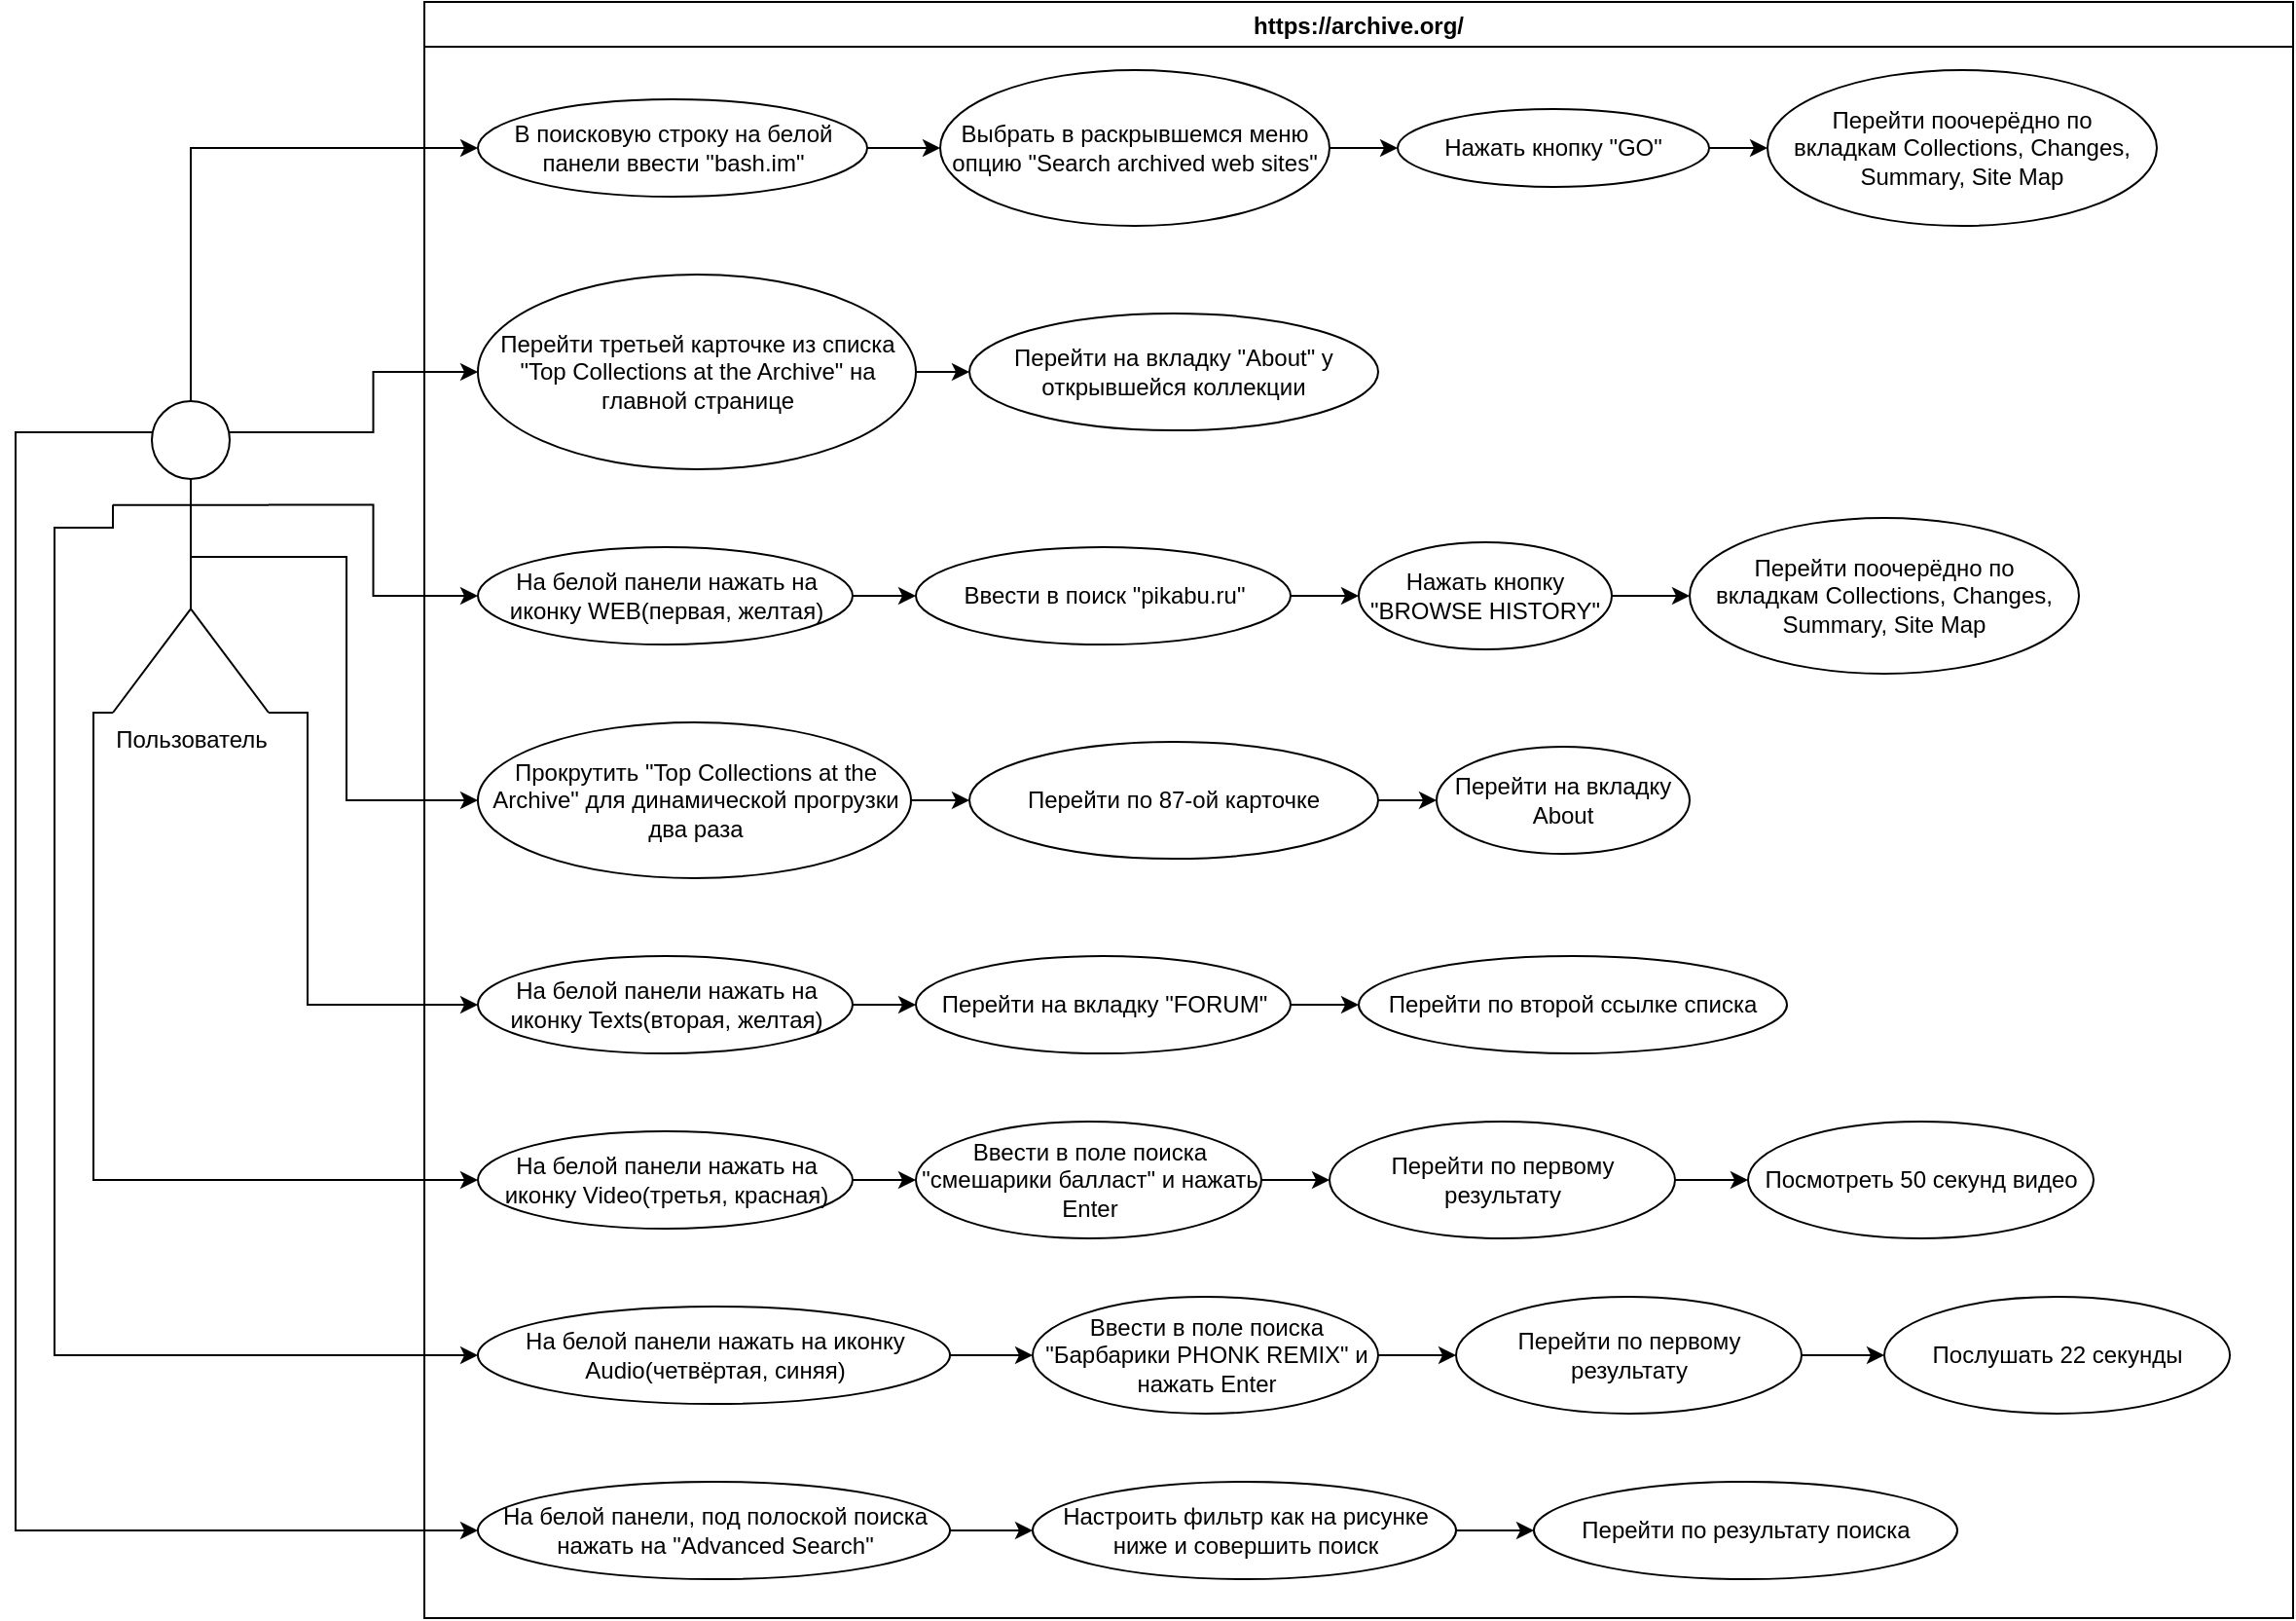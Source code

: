 <mxfile version="15.2.9" type="device"><diagram id="Wn-v4-v_hba6ElCohYSh" name="Page-1"><mxGraphModel dx="3043" dy="964" grid="1" gridSize="10" guides="1" tooltips="1" connect="1" arrows="1" fold="1" page="1" pageScale="1" pageWidth="827" pageHeight="1169" math="0" shadow="0"><root><mxCell id="0"/><mxCell id="1" parent="0"/><mxCell id="6ITn-v3VotlJFHBHicxQ-9" value=" https://archive.org/ " style="swimlane;" parent="1" vertex="1"><mxGeometry x="200" y="30" width="960" height="830" as="geometry"><mxRectangle x="350" y="210" width="150" height="23" as="alternateBounds"/></mxGeometry></mxCell><mxCell id="6ITn-v3VotlJFHBHicxQ-13" style="edgeStyle=orthogonalEdgeStyle;rounded=0;orthogonalLoop=1;jettySize=auto;html=1;entryX=0;entryY=0.5;entryDx=0;entryDy=0;endArrow=none;endFill=0;" parent="6ITn-v3VotlJFHBHicxQ-9" edge="1"><mxGeometry relative="1" as="geometry"><mxPoint x="180" y="95" as="sourcePoint"/></mxGeometry></mxCell><mxCell id="6ITn-v3VotlJFHBHicxQ-16" style="edgeStyle=orthogonalEdgeStyle;rounded=0;orthogonalLoop=1;jettySize=auto;html=1;entryX=0;entryY=0.5;entryDx=0;entryDy=0;endArrow=none;endFill=0;" parent="6ITn-v3VotlJFHBHicxQ-9" edge="1"><mxGeometry relative="1" as="geometry"><mxPoint x="100" y="120" as="sourcePoint"/></mxGeometry></mxCell><mxCell id="6ITn-v3VotlJFHBHicxQ-14" style="edgeStyle=orthogonalEdgeStyle;rounded=0;orthogonalLoop=1;jettySize=auto;html=1;entryX=0;entryY=0.5;entryDx=0;entryDy=0;endArrow=none;endFill=0;" parent="6ITn-v3VotlJFHBHicxQ-9" edge="1"><mxGeometry relative="1" as="geometry"><mxPoint x="374" y="95" as="sourcePoint"/></mxGeometry></mxCell><mxCell id="6ITn-v3VotlJFHBHicxQ-18" style="edgeStyle=orthogonalEdgeStyle;rounded=0;orthogonalLoop=1;jettySize=auto;html=1;entryX=0;entryY=0.5;entryDx=0;entryDy=0;endArrow=none;endFill=0;" parent="6ITn-v3VotlJFHBHicxQ-9" edge="1"><mxGeometry relative="1" as="geometry"><mxPoint x="400" y="175" as="targetPoint"/></mxGeometry></mxCell><mxCell id="6ITn-v3VotlJFHBHicxQ-21" style="edgeStyle=orthogonalEdgeStyle;rounded=0;orthogonalLoop=1;jettySize=auto;html=1;entryX=0;entryY=0.5;entryDx=0;entryDy=0;endArrow=none;endFill=0;" parent="6ITn-v3VotlJFHBHicxQ-9" edge="1"><mxGeometry relative="1" as="geometry"><mxPoint x="190" y="255" as="sourcePoint"/></mxGeometry></mxCell><mxCell id="6ITn-v3VotlJFHBHicxQ-23" style="edgeStyle=orthogonalEdgeStyle;rounded=0;orthogonalLoop=1;jettySize=auto;html=1;entryX=0;entryY=0.5;entryDx=0;entryDy=0;endArrow=none;endFill=0;" parent="6ITn-v3VotlJFHBHicxQ-9" edge="1"><mxGeometry relative="1" as="geometry"><mxPoint x="390" y="255" as="sourcePoint"/></mxGeometry></mxCell><mxCell id="6ITn-v3VotlJFHBHicxQ-25" style="edgeStyle=orthogonalEdgeStyle;rounded=0;orthogonalLoop=1;jettySize=auto;html=1;entryX=0;entryY=0.5;entryDx=0;entryDy=0;endArrow=none;endFill=0;" parent="6ITn-v3VotlJFHBHicxQ-9" edge="1"><mxGeometry relative="1" as="geometry"><mxPoint x="630" y="255" as="sourcePoint"/></mxGeometry></mxCell><mxCell id="6ITn-v3VotlJFHBHicxQ-40" style="edgeStyle=orthogonalEdgeStyle;rounded=0;orthogonalLoop=1;jettySize=auto;html=1;entryX=0;entryY=0.5;entryDx=0;entryDy=0;endArrow=none;endFill=0;" parent="6ITn-v3VotlJFHBHicxQ-9" edge="1"><mxGeometry relative="1" as="geometry"><mxPoint x="185" y="395" as="sourcePoint"/></mxGeometry></mxCell><mxCell id="6ITn-v3VotlJFHBHicxQ-41" style="edgeStyle=orthogonalEdgeStyle;rounded=0;orthogonalLoop=1;jettySize=auto;html=1;entryX=0;entryY=0.5;entryDx=0;entryDy=0;endArrow=none;endFill=0;" parent="6ITn-v3VotlJFHBHicxQ-9" edge="1"><mxGeometry relative="1" as="geometry"><mxPoint x="403" y="395" as="sourcePoint"/></mxGeometry></mxCell><mxCell id="6ITn-v3VotlJFHBHicxQ-42" style="edgeStyle=orthogonalEdgeStyle;rounded=0;orthogonalLoop=1;jettySize=auto;html=1;entryX=0;entryY=0.5;entryDx=0;entryDy=0;endArrow=none;endFill=0;" parent="6ITn-v3VotlJFHBHicxQ-9" edge="1"><mxGeometry relative="1" as="geometry"><mxPoint x="590" y="395" as="sourcePoint"/></mxGeometry></mxCell><mxCell id="XeiENt-82pEicAUV-Hx2-12" style="edgeStyle=orthogonalEdgeStyle;rounded=0;orthogonalLoop=1;jettySize=auto;html=1;exitX=1;exitY=0.5;exitDx=0;exitDy=0;entryX=0;entryY=0.5;entryDx=0;entryDy=0;" parent="6ITn-v3VotlJFHBHicxQ-9" source="6ITn-v3VotlJFHBHicxQ-31" target="XeiENt-82pEicAUV-Hx2-9" edge="1"><mxGeometry relative="1" as="geometry"/></mxCell><mxCell id="6ITn-v3VotlJFHBHicxQ-31" value="Перейти третьей карточке из списка &quot;Top Collections at the Archive&quot; на главной странице" style="ellipse;whiteSpace=wrap;html=1;" parent="6ITn-v3VotlJFHBHicxQ-9" vertex="1"><mxGeometry x="27.5" y="140" width="225" height="100" as="geometry"/></mxCell><mxCell id="SmIEBjO64NaW9ez2fPCW-3" style="edgeStyle=orthogonalEdgeStyle;rounded=0;orthogonalLoop=1;jettySize=auto;html=1;exitX=1;exitY=0.5;exitDx=0;exitDy=0;entryX=0;entryY=0.5;entryDx=0;entryDy=0;" parent="6ITn-v3VotlJFHBHicxQ-9" source="6ITn-v3VotlJFHBHicxQ-32" target="SmIEBjO64NaW9ez2fPCW-1" edge="1"><mxGeometry relative="1" as="geometry"/></mxCell><mxCell id="6ITn-v3VotlJFHBHicxQ-32" value="На белой панели нажать на иконку WEB(первая, желтая)" style="ellipse;whiteSpace=wrap;html=1;" parent="6ITn-v3VotlJFHBHicxQ-9" vertex="1"><mxGeometry x="27.5" y="280" width="192.5" height="50" as="geometry"/></mxCell><mxCell id="XeiENt-82pEicAUV-Hx2-5" style="edgeStyle=orthogonalEdgeStyle;rounded=0;orthogonalLoop=1;jettySize=auto;html=1;exitX=1;exitY=0.5;exitDx=0;exitDy=0;entryX=0;entryY=0.5;entryDx=0;entryDy=0;" parent="6ITn-v3VotlJFHBHicxQ-9" source="XeiENt-82pEicAUV-Hx2-1" target="XeiENt-82pEicAUV-Hx2-2" edge="1"><mxGeometry relative="1" as="geometry"/></mxCell><mxCell id="XeiENt-82pEicAUV-Hx2-1" value="В поисковую строку на белой панели ввести &quot;bash.im&quot;" style="ellipse;whiteSpace=wrap;html=1;" parent="6ITn-v3VotlJFHBHicxQ-9" vertex="1"><mxGeometry x="27.5" y="50" width="200" height="50" as="geometry"/></mxCell><mxCell id="XeiENt-82pEicAUV-Hx2-6" style="edgeStyle=orthogonalEdgeStyle;rounded=0;orthogonalLoop=1;jettySize=auto;html=1;exitX=1;exitY=0.5;exitDx=0;exitDy=0;entryX=0;entryY=0.5;entryDx=0;entryDy=0;" parent="6ITn-v3VotlJFHBHicxQ-9" source="XeiENt-82pEicAUV-Hx2-2" target="XeiENt-82pEicAUV-Hx2-3" edge="1"><mxGeometry relative="1" as="geometry"/></mxCell><mxCell id="XeiENt-82pEicAUV-Hx2-2" value="Выбрать в раскрывшемся меню опцию &quot;Search archived web sites&quot;" style="ellipse;whiteSpace=wrap;html=1;" parent="6ITn-v3VotlJFHBHicxQ-9" vertex="1"><mxGeometry x="265" y="35" width="200" height="80" as="geometry"/></mxCell><mxCell id="XeiENt-82pEicAUV-Hx2-7" style="edgeStyle=orthogonalEdgeStyle;rounded=0;orthogonalLoop=1;jettySize=auto;html=1;exitX=1;exitY=0.5;exitDx=0;exitDy=0;entryX=0;entryY=0.5;entryDx=0;entryDy=0;" parent="6ITn-v3VotlJFHBHicxQ-9" source="XeiENt-82pEicAUV-Hx2-3" target="XeiENt-82pEicAUV-Hx2-4" edge="1"><mxGeometry relative="1" as="geometry"/></mxCell><mxCell id="XeiENt-82pEicAUV-Hx2-3" value="Нажать кнопку &quot;GO&quot;" style="ellipse;whiteSpace=wrap;html=1;" parent="6ITn-v3VotlJFHBHicxQ-9" vertex="1"><mxGeometry x="500" y="55" width="160" height="40" as="geometry"/></mxCell><mxCell id="XeiENt-82pEicAUV-Hx2-4" value="Перейти поочерёдно по вкладкам&amp;nbsp;Collections, Changes, Summary, Site Map" style="ellipse;whiteSpace=wrap;html=1;" parent="6ITn-v3VotlJFHBHicxQ-9" vertex="1"><mxGeometry x="690" y="35" width="200" height="80" as="geometry"/></mxCell><mxCell id="XeiENt-82pEicAUV-Hx2-9" value="Перейти на вкладку &quot;About&quot; у открывшейся коллекции" style="ellipse;whiteSpace=wrap;html=1;" parent="6ITn-v3VotlJFHBHicxQ-9" vertex="1"><mxGeometry x="280" y="160" width="210" height="60" as="geometry"/></mxCell><mxCell id="SmIEBjO64NaW9ez2fPCW-4" style="edgeStyle=orthogonalEdgeStyle;rounded=0;orthogonalLoop=1;jettySize=auto;html=1;exitX=1;exitY=0.5;exitDx=0;exitDy=0;entryX=0;entryY=0.5;entryDx=0;entryDy=0;" parent="6ITn-v3VotlJFHBHicxQ-9" source="SmIEBjO64NaW9ez2fPCW-1" target="SmIEBjO64NaW9ez2fPCW-2" edge="1"><mxGeometry relative="1" as="geometry"/></mxCell><mxCell id="SmIEBjO64NaW9ez2fPCW-1" value="Ввести в поиск &quot;pikabu.ru&quot;" style="ellipse;whiteSpace=wrap;html=1;" parent="6ITn-v3VotlJFHBHicxQ-9" vertex="1"><mxGeometry x="252.5" y="280" width="192.5" height="50" as="geometry"/></mxCell><mxCell id="UjBm5ZYA1AHfPVeTHMmL-2" style="edgeStyle=orthogonalEdgeStyle;rounded=0;orthogonalLoop=1;jettySize=auto;html=1;exitX=1;exitY=0.5;exitDx=0;exitDy=0;entryX=0;entryY=0.5;entryDx=0;entryDy=0;" edge="1" parent="6ITn-v3VotlJFHBHicxQ-9" source="SmIEBjO64NaW9ez2fPCW-2" target="UjBm5ZYA1AHfPVeTHMmL-1"><mxGeometry relative="1" as="geometry"/></mxCell><mxCell id="SmIEBjO64NaW9ez2fPCW-2" value="Нажать кнопку &quot;BROWSE HISTORY&quot;" style="ellipse;whiteSpace=wrap;html=1;" parent="6ITn-v3VotlJFHBHicxQ-9" vertex="1"><mxGeometry x="480" y="277.5" width="130" height="55" as="geometry"/></mxCell><mxCell id="SmIEBjO64NaW9ez2fPCW-7" style="edgeStyle=orthogonalEdgeStyle;rounded=0;orthogonalLoop=1;jettySize=auto;html=1;exitX=1;exitY=0.5;exitDx=0;exitDy=0;entryX=0;entryY=0.5;entryDx=0;entryDy=0;" parent="6ITn-v3VotlJFHBHicxQ-9" source="SmIEBjO64NaW9ez2fPCW-5" target="SmIEBjO64NaW9ez2fPCW-6" edge="1"><mxGeometry relative="1" as="geometry"/></mxCell><mxCell id="SmIEBjO64NaW9ez2fPCW-5" value="Прокрутить &quot;Top Collections at the Archive&quot; для динамической прогрузки два раза" style="ellipse;whiteSpace=wrap;html=1;" parent="6ITn-v3VotlJFHBHicxQ-9" vertex="1"><mxGeometry x="27.5" y="370" width="222.5" height="80" as="geometry"/></mxCell><mxCell id="UjBm5ZYA1AHfPVeTHMmL-4" style="edgeStyle=orthogonalEdgeStyle;rounded=0;orthogonalLoop=1;jettySize=auto;html=1;entryX=0;entryY=0.5;entryDx=0;entryDy=0;" edge="1" parent="6ITn-v3VotlJFHBHicxQ-9" source="SmIEBjO64NaW9ez2fPCW-6" target="UjBm5ZYA1AHfPVeTHMmL-3"><mxGeometry relative="1" as="geometry"/></mxCell><mxCell id="SmIEBjO64NaW9ez2fPCW-6" value="Перейти по 87-ой карточке" style="ellipse;whiteSpace=wrap;html=1;" parent="6ITn-v3VotlJFHBHicxQ-9" vertex="1"><mxGeometry x="280" y="380" width="210" height="60" as="geometry"/></mxCell><mxCell id="UjBm5ZYA1AHfPVeTHMmL-1" value="Перейти поочерёдно по вкладкам&amp;nbsp;Collections, Changes, Summary, Site Map" style="ellipse;whiteSpace=wrap;html=1;" vertex="1" parent="6ITn-v3VotlJFHBHicxQ-9"><mxGeometry x="650" y="265" width="200" height="80" as="geometry"/></mxCell><mxCell id="UjBm5ZYA1AHfPVeTHMmL-3" value="Перейти на вкладку About" style="ellipse;whiteSpace=wrap;html=1;" vertex="1" parent="6ITn-v3VotlJFHBHicxQ-9"><mxGeometry x="520" y="382.5" width="130" height="55" as="geometry"/></mxCell><mxCell id="UjBm5ZYA1AHfPVeTHMmL-8" style="edgeStyle=orthogonalEdgeStyle;rounded=0;orthogonalLoop=1;jettySize=auto;html=1;exitX=1;exitY=0.5;exitDx=0;exitDy=0;entryX=0;entryY=0.5;entryDx=0;entryDy=0;" edge="1" parent="6ITn-v3VotlJFHBHicxQ-9" source="UjBm5ZYA1AHfPVeTHMmL-5" target="UjBm5ZYA1AHfPVeTHMmL-6"><mxGeometry relative="1" as="geometry"/></mxCell><mxCell id="UjBm5ZYA1AHfPVeTHMmL-5" value="На белой панели нажать на иконку Texts(вторая, желтая)" style="ellipse;whiteSpace=wrap;html=1;" vertex="1" parent="6ITn-v3VotlJFHBHicxQ-9"><mxGeometry x="27.5" y="490" width="192.5" height="50" as="geometry"/></mxCell><mxCell id="UjBm5ZYA1AHfPVeTHMmL-9" style="edgeStyle=orthogonalEdgeStyle;rounded=0;orthogonalLoop=1;jettySize=auto;html=1;exitX=1;exitY=0.5;exitDx=0;exitDy=0;entryX=0;entryY=0.5;entryDx=0;entryDy=0;" edge="1" parent="6ITn-v3VotlJFHBHicxQ-9" source="UjBm5ZYA1AHfPVeTHMmL-6" target="UjBm5ZYA1AHfPVeTHMmL-7"><mxGeometry relative="1" as="geometry"/></mxCell><mxCell id="UjBm5ZYA1AHfPVeTHMmL-6" value="Перейти на вкладку &quot;FORUM&quot;" style="ellipse;whiteSpace=wrap;html=1;" vertex="1" parent="6ITn-v3VotlJFHBHicxQ-9"><mxGeometry x="252.5" y="490" width="192.5" height="50" as="geometry"/></mxCell><mxCell id="UjBm5ZYA1AHfPVeTHMmL-7" value="Перейти по второй ссылке списка" style="ellipse;whiteSpace=wrap;html=1;" vertex="1" parent="6ITn-v3VotlJFHBHicxQ-9"><mxGeometry x="480" y="490" width="220" height="50" as="geometry"/></mxCell><mxCell id="UjBm5ZYA1AHfPVeTHMmL-16" style="edgeStyle=orthogonalEdgeStyle;rounded=0;orthogonalLoop=1;jettySize=auto;html=1;exitX=1;exitY=0.5;exitDx=0;exitDy=0;entryX=0;entryY=0.5;entryDx=0;entryDy=0;" edge="1" parent="6ITn-v3VotlJFHBHicxQ-9" source="UjBm5ZYA1AHfPVeTHMmL-11" target="UjBm5ZYA1AHfPVeTHMmL-12"><mxGeometry relative="1" as="geometry"/></mxCell><mxCell id="UjBm5ZYA1AHfPVeTHMmL-11" value="На белой панели нажать на иконку Video(третья, красная)" style="ellipse;whiteSpace=wrap;html=1;" vertex="1" parent="6ITn-v3VotlJFHBHicxQ-9"><mxGeometry x="27.5" y="580" width="192.5" height="50" as="geometry"/></mxCell><mxCell id="UjBm5ZYA1AHfPVeTHMmL-17" style="edgeStyle=orthogonalEdgeStyle;rounded=0;orthogonalLoop=1;jettySize=auto;html=1;entryX=0;entryY=0.5;entryDx=0;entryDy=0;" edge="1" parent="6ITn-v3VotlJFHBHicxQ-9" source="UjBm5ZYA1AHfPVeTHMmL-12" target="UjBm5ZYA1AHfPVeTHMmL-13"><mxGeometry relative="1" as="geometry"/></mxCell><mxCell id="UjBm5ZYA1AHfPVeTHMmL-12" value="Ввести в поле поиска &quot;смешарики балласт&quot; и нажать Enter" style="ellipse;whiteSpace=wrap;html=1;" vertex="1" parent="6ITn-v3VotlJFHBHicxQ-9"><mxGeometry x="252.5" y="575" width="177.5" height="60" as="geometry"/></mxCell><mxCell id="UjBm5ZYA1AHfPVeTHMmL-18" style="edgeStyle=orthogonalEdgeStyle;rounded=0;orthogonalLoop=1;jettySize=auto;html=1;entryX=0;entryY=0.5;entryDx=0;entryDy=0;" edge="1" parent="6ITn-v3VotlJFHBHicxQ-9" source="UjBm5ZYA1AHfPVeTHMmL-13" target="UjBm5ZYA1AHfPVeTHMmL-14"><mxGeometry relative="1" as="geometry"/></mxCell><mxCell id="UjBm5ZYA1AHfPVeTHMmL-13" value="Перейти по первому результату" style="ellipse;whiteSpace=wrap;html=1;" vertex="1" parent="6ITn-v3VotlJFHBHicxQ-9"><mxGeometry x="465" y="575" width="177.5" height="60" as="geometry"/></mxCell><mxCell id="UjBm5ZYA1AHfPVeTHMmL-14" value="Посмотреть 50 секунд видео" style="ellipse;whiteSpace=wrap;html=1;" vertex="1" parent="6ITn-v3VotlJFHBHicxQ-9"><mxGeometry x="680" y="575" width="177.5" height="60" as="geometry"/></mxCell><mxCell id="UjBm5ZYA1AHfPVeTHMmL-24" style="edgeStyle=orthogonalEdgeStyle;rounded=0;orthogonalLoop=1;jettySize=auto;html=1;exitX=1;exitY=0.5;exitDx=0;exitDy=0;entryX=0;entryY=0.5;entryDx=0;entryDy=0;" edge="1" parent="6ITn-v3VotlJFHBHicxQ-9" source="UjBm5ZYA1AHfPVeTHMmL-19" target="UjBm5ZYA1AHfPVeTHMmL-20"><mxGeometry relative="1" as="geometry"/></mxCell><mxCell id="UjBm5ZYA1AHfPVeTHMmL-19" value="На белой панели нажать на иконку Audio(четвёртая, синяя)" style="ellipse;whiteSpace=wrap;html=1;" vertex="1" parent="6ITn-v3VotlJFHBHicxQ-9"><mxGeometry x="27.5" y="670" width="242.5" height="50" as="geometry"/></mxCell><mxCell id="UjBm5ZYA1AHfPVeTHMmL-25" style="edgeStyle=orthogonalEdgeStyle;rounded=0;orthogonalLoop=1;jettySize=auto;html=1;exitX=1;exitY=0.5;exitDx=0;exitDy=0;" edge="1" parent="6ITn-v3VotlJFHBHicxQ-9" source="UjBm5ZYA1AHfPVeTHMmL-20" target="UjBm5ZYA1AHfPVeTHMmL-21"><mxGeometry relative="1" as="geometry"/></mxCell><mxCell id="UjBm5ZYA1AHfPVeTHMmL-20" value="Ввести в поле поиска &quot;Барбарики PHONK REMIX&quot; и нажать Enter" style="ellipse;whiteSpace=wrap;html=1;" vertex="1" parent="6ITn-v3VotlJFHBHicxQ-9"><mxGeometry x="312.5" y="665" width="177.5" height="60" as="geometry"/></mxCell><mxCell id="UjBm5ZYA1AHfPVeTHMmL-26" style="edgeStyle=orthogonalEdgeStyle;rounded=0;orthogonalLoop=1;jettySize=auto;html=1;exitX=1;exitY=0.5;exitDx=0;exitDy=0;entryX=0;entryY=0.5;entryDx=0;entryDy=0;" edge="1" parent="6ITn-v3VotlJFHBHicxQ-9" source="UjBm5ZYA1AHfPVeTHMmL-21" target="UjBm5ZYA1AHfPVeTHMmL-22"><mxGeometry relative="1" as="geometry"/></mxCell><mxCell id="UjBm5ZYA1AHfPVeTHMmL-21" value="Перейти по первому результату" style="ellipse;whiteSpace=wrap;html=1;" vertex="1" parent="6ITn-v3VotlJFHBHicxQ-9"><mxGeometry x="530" y="665" width="177.5" height="60" as="geometry"/></mxCell><mxCell id="UjBm5ZYA1AHfPVeTHMmL-22" value="Послушать 22 секунды" style="ellipse;whiteSpace=wrap;html=1;" vertex="1" parent="6ITn-v3VotlJFHBHicxQ-9"><mxGeometry x="750" y="665" width="177.5" height="60" as="geometry"/></mxCell><mxCell id="UjBm5ZYA1AHfPVeTHMmL-33" style="edgeStyle=orthogonalEdgeStyle;rounded=0;orthogonalLoop=1;jettySize=auto;html=1;exitX=1;exitY=0.5;exitDx=0;exitDy=0;entryX=0;entryY=0.5;entryDx=0;entryDy=0;" edge="1" parent="6ITn-v3VotlJFHBHicxQ-9" source="UjBm5ZYA1AHfPVeTHMmL-27" target="UjBm5ZYA1AHfPVeTHMmL-30"><mxGeometry relative="1" as="geometry"/></mxCell><mxCell id="UjBm5ZYA1AHfPVeTHMmL-27" value="На белой панели, под полоской поиска нажать на &quot;Advanced Search&quot;" style="ellipse;whiteSpace=wrap;html=1;" vertex="1" parent="6ITn-v3VotlJFHBHicxQ-9"><mxGeometry x="27.5" y="760" width="242.5" height="50" as="geometry"/></mxCell><mxCell id="UjBm5ZYA1AHfPVeTHMmL-34" style="edgeStyle=orthogonalEdgeStyle;rounded=0;orthogonalLoop=1;jettySize=auto;html=1;exitX=1;exitY=0.5;exitDx=0;exitDy=0;entryX=0;entryY=0.5;entryDx=0;entryDy=0;" edge="1" parent="6ITn-v3VotlJFHBHicxQ-9" source="UjBm5ZYA1AHfPVeTHMmL-30" target="UjBm5ZYA1AHfPVeTHMmL-31"><mxGeometry relative="1" as="geometry"/></mxCell><mxCell id="UjBm5ZYA1AHfPVeTHMmL-30" value="Настроить фильтр как на рисунке ниже и совершить поиск" style="ellipse;whiteSpace=wrap;html=1;" vertex="1" parent="6ITn-v3VotlJFHBHicxQ-9"><mxGeometry x="312.5" y="760" width="217.5" height="50" as="geometry"/></mxCell><mxCell id="UjBm5ZYA1AHfPVeTHMmL-31" value="Перейти по результату поиска" style="ellipse;whiteSpace=wrap;html=1;" vertex="1" parent="6ITn-v3VotlJFHBHicxQ-9"><mxGeometry x="570" y="760" width="217.5" height="50" as="geometry"/></mxCell><mxCell id="XeiENt-82pEicAUV-Hx2-8" style="edgeStyle=orthogonalEdgeStyle;rounded=0;orthogonalLoop=1;jettySize=auto;html=1;exitX=0.5;exitY=0;exitDx=0;exitDy=0;exitPerimeter=0;entryX=0;entryY=0.5;entryDx=0;entryDy=0;" parent="1" source="6ITn-v3VotlJFHBHicxQ-1" target="XeiENt-82pEicAUV-Hx2-1" edge="1"><mxGeometry relative="1" as="geometry"/></mxCell><mxCell id="XeiENt-82pEicAUV-Hx2-11" style="edgeStyle=orthogonalEdgeStyle;rounded=0;orthogonalLoop=1;jettySize=auto;html=1;exitX=0.75;exitY=0.1;exitDx=0;exitDy=0;exitPerimeter=0;entryX=0;entryY=0.5;entryDx=0;entryDy=0;" parent="1" source="6ITn-v3VotlJFHBHicxQ-1" target="6ITn-v3VotlJFHBHicxQ-31" edge="1"><mxGeometry relative="1" as="geometry"/></mxCell><mxCell id="VZ1Xu13Hbc6iwAW1anRm-1" style="edgeStyle=orthogonalEdgeStyle;rounded=0;orthogonalLoop=1;jettySize=auto;html=1;exitX=1;exitY=0.333;exitDx=0;exitDy=0;exitPerimeter=0;entryX=0;entryY=0.5;entryDx=0;entryDy=0;" parent="1" source="6ITn-v3VotlJFHBHicxQ-1" target="6ITn-v3VotlJFHBHicxQ-32" edge="1"><mxGeometry relative="1" as="geometry"/></mxCell><mxCell id="SmIEBjO64NaW9ez2fPCW-8" style="edgeStyle=orthogonalEdgeStyle;rounded=0;orthogonalLoop=1;jettySize=auto;html=1;exitX=0.5;exitY=0.5;exitDx=0;exitDy=0;exitPerimeter=0;entryX=0;entryY=0.5;entryDx=0;entryDy=0;" parent="1" source="6ITn-v3VotlJFHBHicxQ-1" target="SmIEBjO64NaW9ez2fPCW-5" edge="1"><mxGeometry relative="1" as="geometry"><Array as="points"><mxPoint x="160" y="315"/><mxPoint x="160" y="440"/></Array></mxGeometry></mxCell><mxCell id="UjBm5ZYA1AHfPVeTHMmL-10" style="edgeStyle=orthogonalEdgeStyle;rounded=0;orthogonalLoop=1;jettySize=auto;html=1;exitX=1;exitY=1;exitDx=0;exitDy=0;exitPerimeter=0;entryX=0;entryY=0.5;entryDx=0;entryDy=0;" edge="1" parent="1" source="6ITn-v3VotlJFHBHicxQ-1" target="UjBm5ZYA1AHfPVeTHMmL-5"><mxGeometry relative="1" as="geometry"><Array as="points"><mxPoint x="140" y="395"/><mxPoint x="140" y="545"/></Array></mxGeometry></mxCell><mxCell id="UjBm5ZYA1AHfPVeTHMmL-15" style="edgeStyle=orthogonalEdgeStyle;rounded=0;orthogonalLoop=1;jettySize=auto;html=1;exitX=0;exitY=1;exitDx=0;exitDy=0;exitPerimeter=0;entryX=0;entryY=0.5;entryDx=0;entryDy=0;" edge="1" parent="1" source="6ITn-v3VotlJFHBHicxQ-1" target="UjBm5ZYA1AHfPVeTHMmL-11"><mxGeometry relative="1" as="geometry"><Array as="points"><mxPoint x="30" y="395"/><mxPoint x="30" y="635"/></Array></mxGeometry></mxCell><mxCell id="UjBm5ZYA1AHfPVeTHMmL-23" style="edgeStyle=orthogonalEdgeStyle;rounded=0;orthogonalLoop=1;jettySize=auto;html=1;exitX=0;exitY=0.333;exitDx=0;exitDy=0;exitPerimeter=0;entryX=0;entryY=0.5;entryDx=0;entryDy=0;" edge="1" parent="1" source="6ITn-v3VotlJFHBHicxQ-1" target="UjBm5ZYA1AHfPVeTHMmL-19"><mxGeometry relative="1" as="geometry"><Array as="points"><mxPoint x="40" y="300"/><mxPoint x="10" y="300"/><mxPoint x="10" y="725"/></Array></mxGeometry></mxCell><mxCell id="UjBm5ZYA1AHfPVeTHMmL-32" style="edgeStyle=orthogonalEdgeStyle;rounded=0;orthogonalLoop=1;jettySize=auto;html=1;exitX=0.25;exitY=0.1;exitDx=0;exitDy=0;exitPerimeter=0;entryX=0;entryY=0.5;entryDx=0;entryDy=0;" edge="1" parent="1" source="6ITn-v3VotlJFHBHicxQ-1" target="UjBm5ZYA1AHfPVeTHMmL-27"><mxGeometry relative="1" as="geometry"><Array as="points"><mxPoint x="-10" y="251"/><mxPoint x="-10" y="815"/></Array></mxGeometry></mxCell><mxCell id="6ITn-v3VotlJFHBHicxQ-1" value="Пользователь" style="shape=umlActor;verticalLabelPosition=bottom;verticalAlign=top;html=1;outlineConnect=0;" parent="1" vertex="1"><mxGeometry x="40" y="235" width="80" height="160" as="geometry"/></mxCell></root></mxGraphModel></diagram></mxfile>